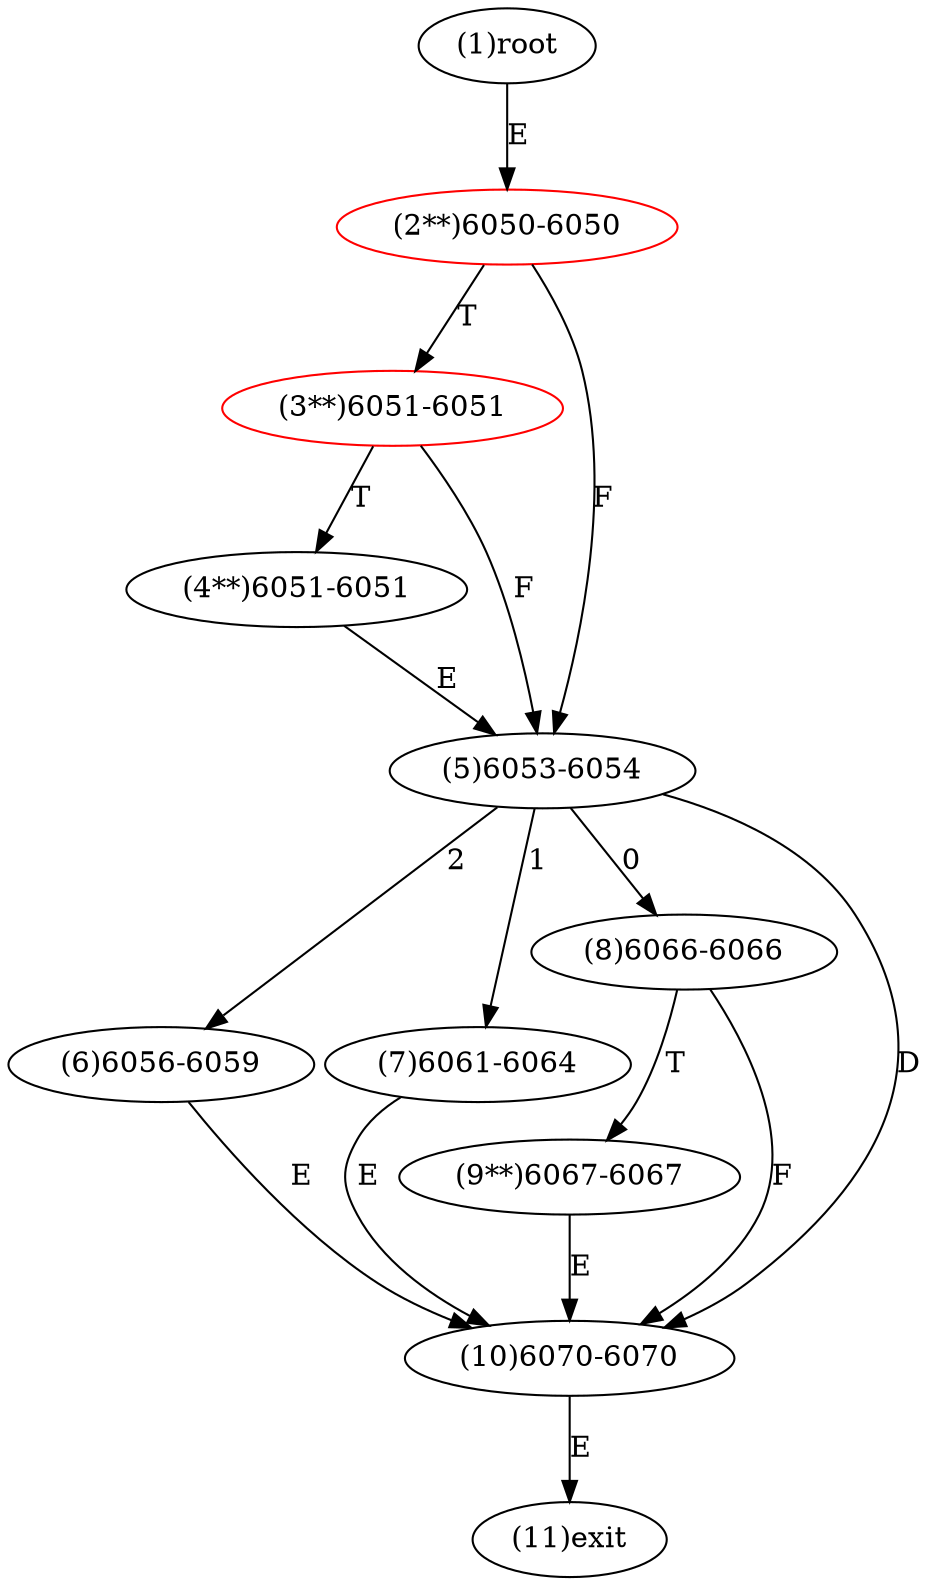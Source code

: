 digraph "" { 
1[ label="(1)root"];
2[ label="(2**)6050-6050",color=red];
3[ label="(3**)6051-6051",color=red];
4[ label="(4**)6051-6051"];
5[ label="(5)6053-6054"];
6[ label="(6)6056-6059"];
7[ label="(7)6061-6064"];
8[ label="(8)6066-6066"];
9[ label="(9**)6067-6067"];
10[ label="(10)6070-6070"];
11[ label="(11)exit"];
1->2[ label="E"];
2->5[ label="F"];
2->3[ label="T"];
3->5[ label="F"];
3->4[ label="T"];
4->5[ label="E"];
5->8[ label="0"];
5->7[ label="1"];
5->6[ label="2"];
5->10[ label="D"];
6->10[ label="E"];
7->10[ label="E"];
8->10[ label="F"];
8->9[ label="T"];
9->10[ label="E"];
10->11[ label="E"];
}